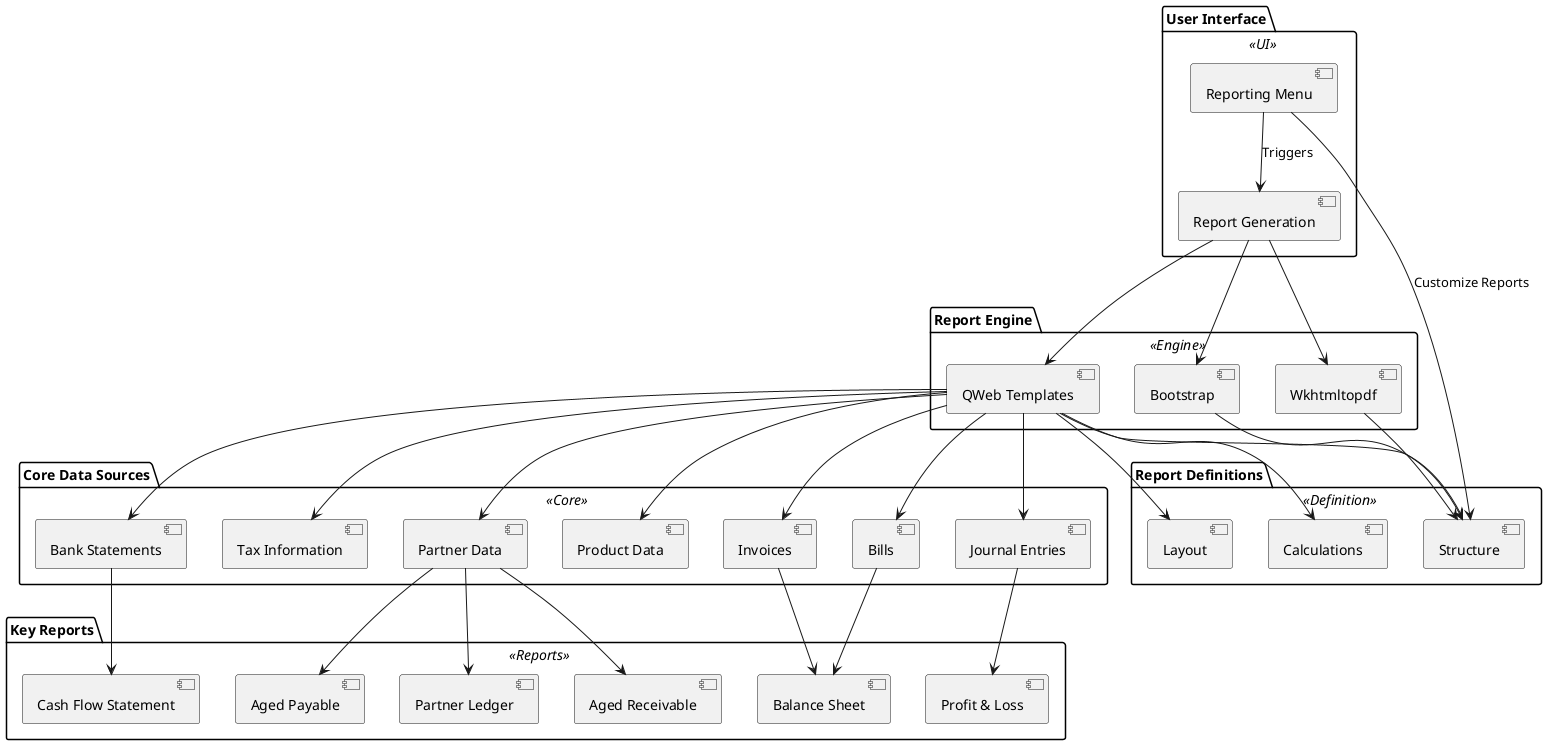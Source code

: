 @startuml

skinparam shadowing false
skinparam defaultTextAlignment center
skinparam rectangle {
  BackgroundColor White
  BorderColor Black
  FontColor Black
  RoundCorner 10
}

' Define colors for groups
skinparam component {
  BackgroundColor<<Core>> #f2f2f2
  BackgroundColor<<Engine>> #d9edf7
  BackgroundColor<<Definition>> #fcf8e3
  BackgroundColor<<UI>> #dff0d8
  BackgroundColor<<Reports>> #fbeed5
}

package "Core Data Sources" <<Core>> {
  [Invoices]
  [Bills]
  [Journal Entries]
  [Bank Statements]
  [Tax Information]
  [Partner Data]
  [Product Data]
}

package "Report Engine" <<Engine>> {
  [QWeb Templates]
  [Bootstrap]
  [Wkhtmltopdf]
}

package "Report Definitions" <<Definition>> {
  [Structure]
  [Layout]
  [Calculations]
}

package "User Interface" <<UI>> {
  [Reporting Menu]
  [Report Generation]
}

package "Key Reports" <<Reports>> {
  [Balance Sheet]
  [Profit & Loss]
  [Cash Flow Statement]
  [Aged Receivable]
  [Aged Payable]
  [Partner Ledger]
}

' Relationships
[Reporting Menu] --> [Structure] : Customize Reports
[Reporting Menu] --> [Report Generation] : Triggers
[Report Generation] --> [QWeb Templates]
[Report Generation] --> [Bootstrap]
[Report Generation] --> [Wkhtmltopdf]
[QWeb Templates] --> [Structure]
[QWeb Templates] --> [Layout]
[QWeb Templates] --> [Calculations]
[Bootstrap] --> [Structure]
[Wkhtmltopdf] --> [Structure]

[QWeb Templates] --> [Invoices]
[QWeb Templates] --> [Bills]
[QWeb Templates] --> [Journal Entries]
[QWeb Templates] --> [Bank Statements]
[QWeb Templates] --> [Tax Information]
[QWeb Templates] --> [Partner Data]
[QWeb Templates] --> [Product Data]

[Invoices] --> [Balance Sheet]
[Bills] --> [Balance Sheet]
[Journal Entries] --> [Profit & Loss]
[Bank Statements] --> [Cash Flow Statement]
[Partner Data] --> [Aged Receivable]
[Partner Data] --> [Aged Payable]
[Partner Data] --> [Partner Ledger]

@enduml
